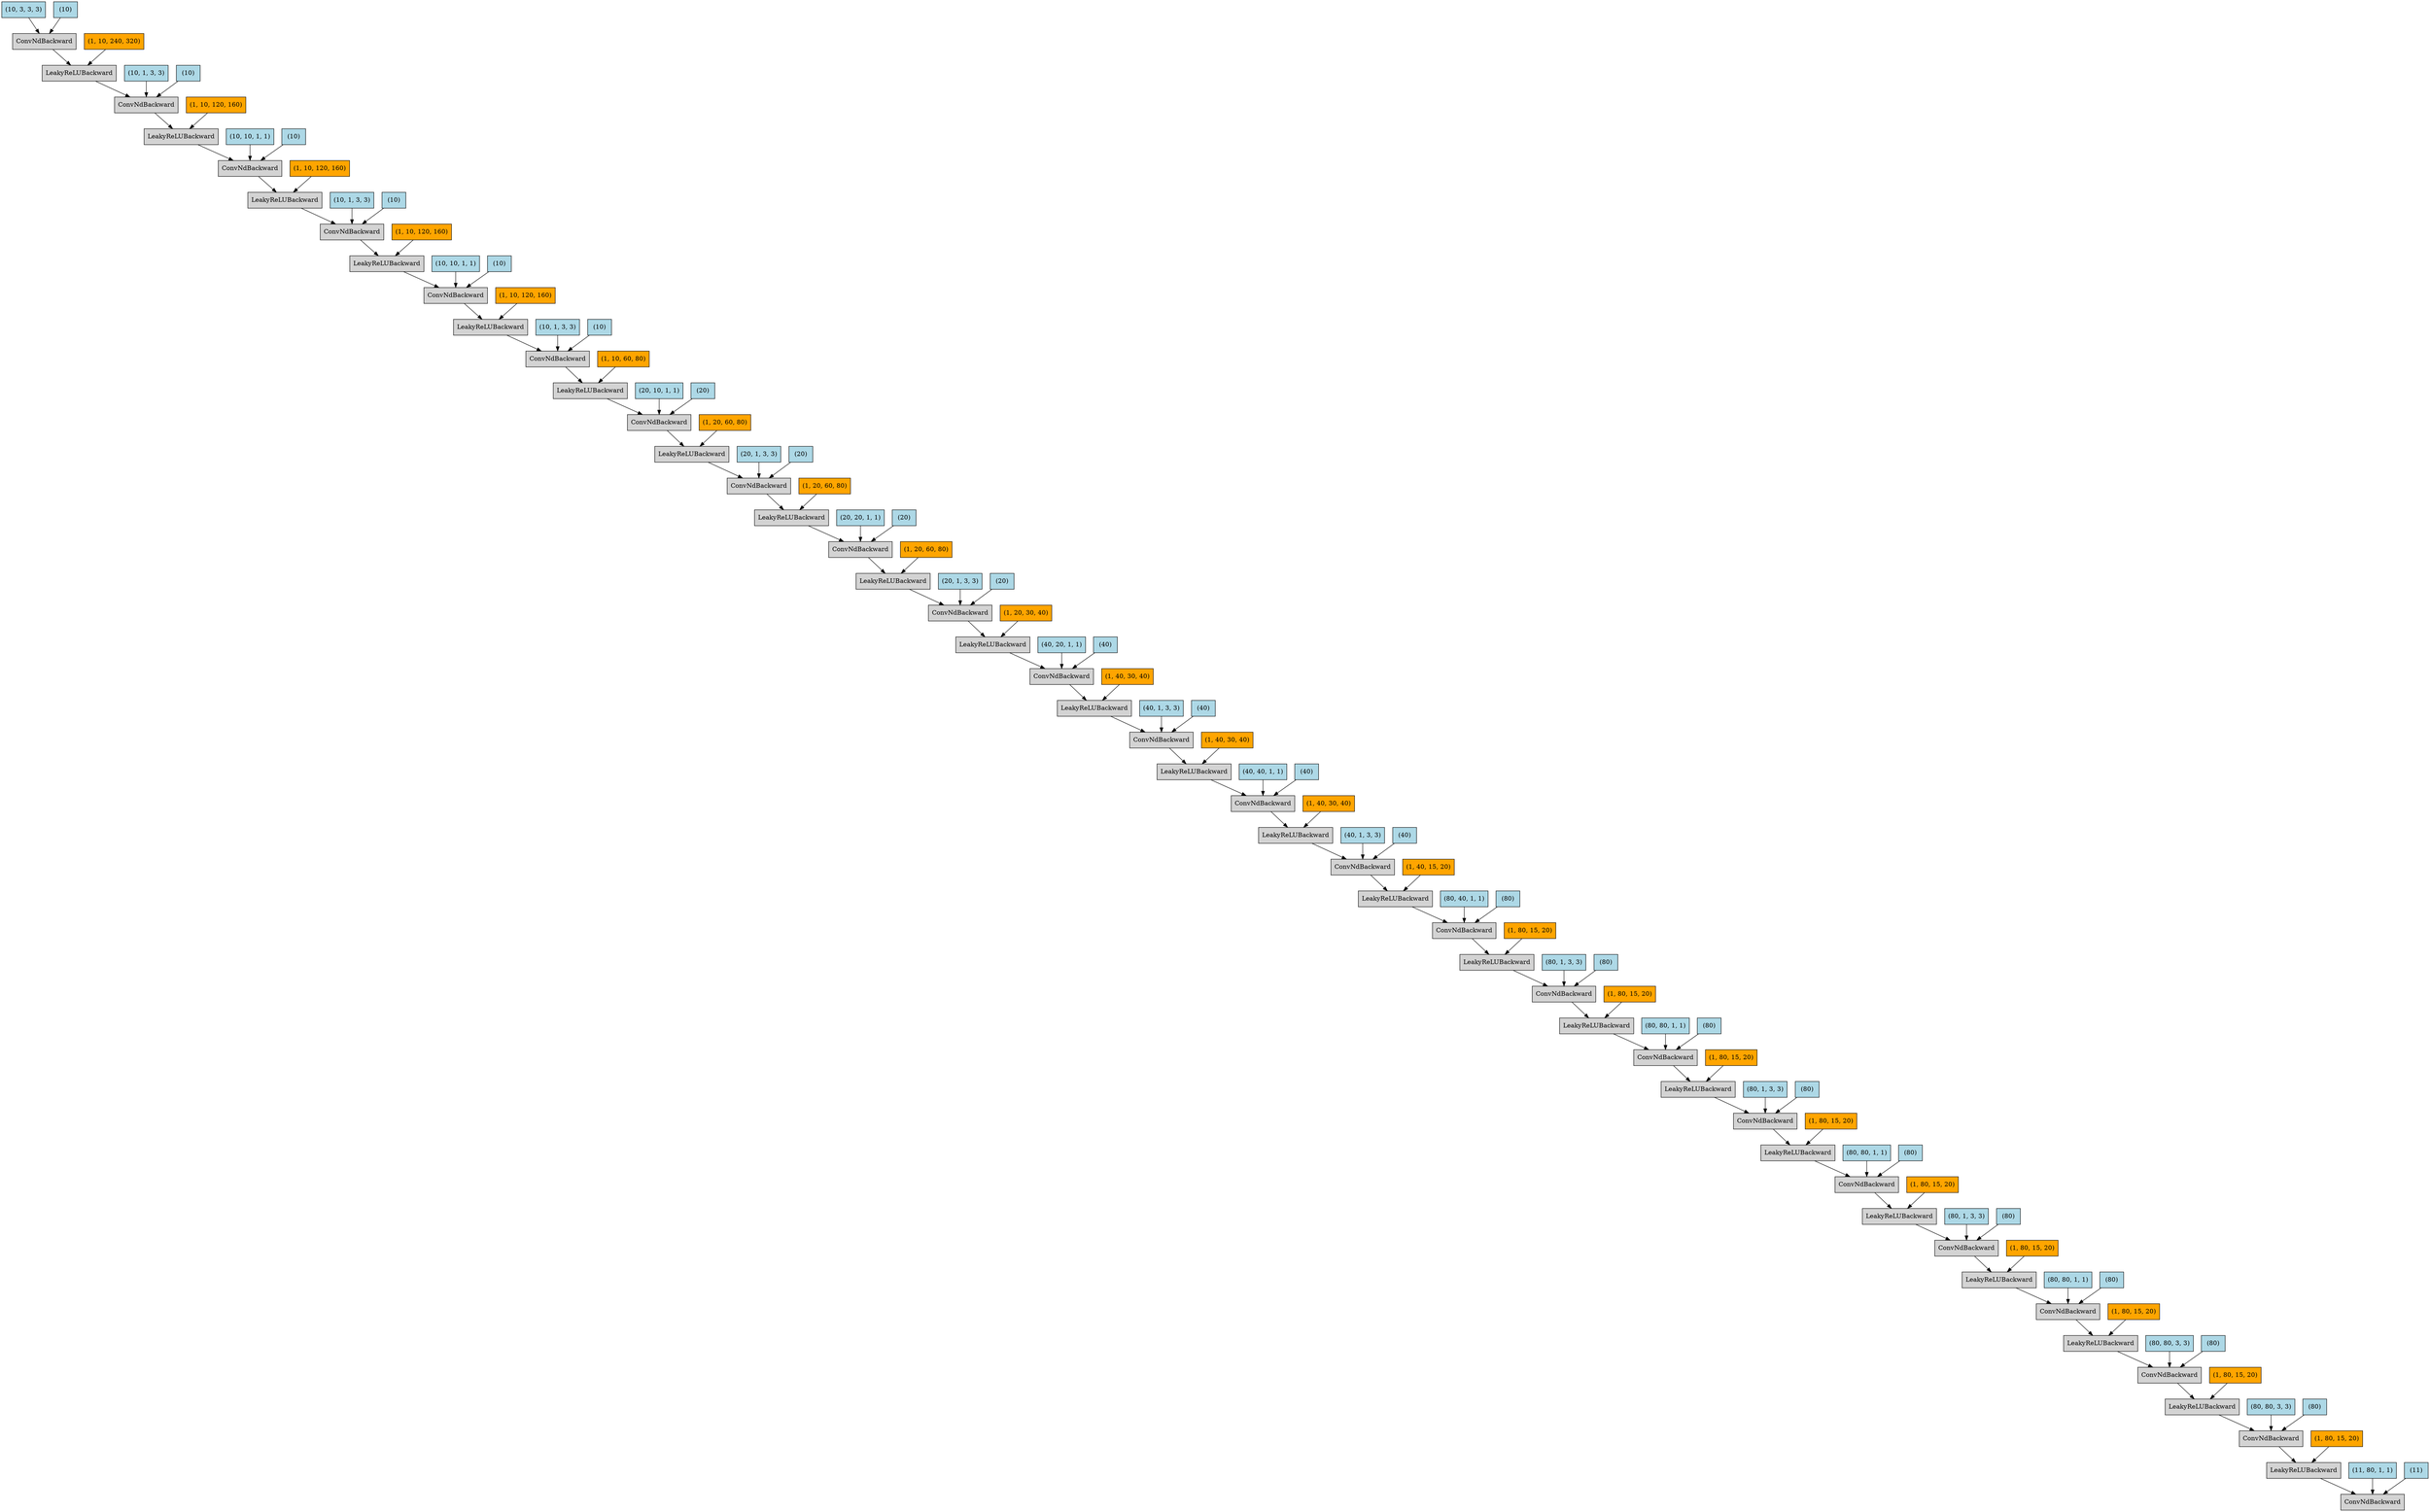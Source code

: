 // LRP
digraph {
	node [shape=box style=filled]
	140242741700240 [label=ConvNdBackward]
	140242741645936 -> 140242741700240
	140242741645936 [label=LeakyReLUBackward]
	140242741700560 -> 140242741645936
	140242741700560 [label=ConvNdBackward]
	140242741645664 -> 140242741700560
	140242741645664 [label=LeakyReLUBackward]
	140242741700880 -> 140242741645664
	140242741700880 [label=ConvNdBackward]
	140242741645392 -> 140242741700880
	140242741645392 [label=LeakyReLUBackward]
	140242741701264 -> 140242741645392
	140242741701264 [label=ConvNdBackward]
	140242741636640 -> 140242741701264
	140242741636640 [label=LeakyReLUBackward]
	140242741701648 -> 140242741636640
	140242741701648 [label=ConvNdBackward]
	140242741636368 -> 140242741701648
	140242741636368 [label=LeakyReLUBackward]
	140242741702032 -> 140242741636368
	140242741702032 [label=ConvNdBackward]
	140242741636096 -> 140242741702032
	140242741636096 [label=LeakyReLUBackward]
	140242741702416 -> 140242741636096
	140242741702416 [label=ConvNdBackward]
	140242741635824 -> 140242741702416
	140242741635824 [label=LeakyReLUBackward]
	140242741719248 -> 140242741635824
	140242741719248 [label=ConvNdBackward]
	140242741635552 -> 140242741719248
	140242741635552 [label=LeakyReLUBackward]
	140242741719632 -> 140242741635552
	140242741719632 [label=ConvNdBackward]
	140242741635280 -> 140242741719632
	140242741635280 [label=LeakyReLUBackward]
	140242741720016 -> 140242741635280
	140242741720016 [label=ConvNdBackward]
	140242741635008 -> 140242741720016
	140242741635008 [label=LeakyReLUBackward]
	140242741720400 -> 140242741635008
	140242741720400 [label=ConvNdBackward]
	140242741634736 -> 140242741720400
	140242741634736 [label=LeakyReLUBackward]
	140242741720784 -> 140242741634736
	140242741720784 [label=ConvNdBackward]
	140242741634464 -> 140242741720784
	140242741634464 [label=LeakyReLUBackward]
	140242741721168 -> 140242741634464
	140242741721168 [label=ConvNdBackward]
	140242741634192 -> 140242741721168
	140242741634192 [label=LeakyReLUBackward]
	140242741721552 -> 140242741634192
	140242741721552 [label=ConvNdBackward]
	140242741633920 -> 140242741721552
	140242741633920 [label=LeakyReLUBackward]
	140242741721936 -> 140242741633920
	140242741721936 [label=ConvNdBackward]
	140242741633648 -> 140242741721936
	140242741633648 [label=LeakyReLUBackward]
	140242741722320 -> 140242741633648
	140242741722320 [label=ConvNdBackward]
	140242741633376 -> 140242741722320
	140242741633376 [label=LeakyReLUBackward]
	140242741722704 -> 140242741633376
	140242741722704 [label=ConvNdBackward]
	140242741633104 -> 140242741722704
	140242741633104 [label=LeakyReLUBackward]
	140242741723088 -> 140242741633104
	140242741723088 [label=ConvNdBackward]
	140242762550816 -> 140242741723088
	140242762550816 [label=LeakyReLUBackward]
	140242741727632 -> 140242762550816
	140242741727632 [label=ConvNdBackward]
	140242762550544 -> 140242741727632
	140242762550544 [label=LeakyReLUBackward]
	140242741728016 -> 140242762550544
	140242741728016 [label=ConvNdBackward]
	140242762550272 -> 140242741728016
	140242762550272 [label=LeakyReLUBackward]
	140242741728400 -> 140242762550272
	140242741728400 [label=ConvNdBackward]
	140242762550000 -> 140242741728400
	140242762550000 [label=LeakyReLUBackward]
	140242741728784 -> 140242762550000
	140242741728784 [label=ConvNdBackward]
	140242762549728 -> 140242741728784
	140242762549728 [label=LeakyReLUBackward]
	140242741729168 -> 140242762549728
	140242741729168 [label=ConvNdBackward]
	140246385941776 -> 140242741729168
	140246385941776 [label=LeakyReLUBackward]
	140242741729552 -> 140246385941776
	140242741729552 [label=ConvNdBackward]
	140242741729744 -> 140242741729552
	140242741729744 [label="(10, 3, 3, 3)" fillcolor=lightblue]
	140242741729680 -> 140242741729552
	140242741729680 [label="(10)" fillcolor=lightblue]
	140242741735864 -> 140246385941776
	140242741735864 [label="(1, 10, 240, 320)" fillcolor=orange]
	140242741729360 -> 140242741729168
	140242741729360 [label="(10, 1, 3, 3)" fillcolor=lightblue]
	140242741729296 -> 140242741729168
	140242741729296 [label="(10)" fillcolor=lightblue]
	140242741736152 -> 140242762549728
	140242741736152 [label="(1, 10, 120, 160)" fillcolor=orange]
	140242741728976 -> 140242741728784
	140242741728976 [label="(10, 10, 1, 1)" fillcolor=lightblue]
	140242741728912 -> 140242741728784
	140242741728912 [label="(10)" fillcolor=lightblue]
	140242741736440 -> 140242762550000
	140242741736440 [label="(1, 10, 120, 160)" fillcolor=orange]
	140242741728592 -> 140242741728400
	140242741728592 [label="(10, 1, 3, 3)" fillcolor=lightblue]
	140242741728528 -> 140242741728400
	140242741728528 [label="(10)" fillcolor=lightblue]
	140242741736728 -> 140242762550272
	140242741736728 [label="(1, 10, 120, 160)" fillcolor=orange]
	140242741728208 -> 140242741728016
	140242741728208 [label="(10, 10, 1, 1)" fillcolor=lightblue]
	140242741728144 -> 140242741728016
	140242741728144 [label="(10)" fillcolor=lightblue]
	140242741737016 -> 140242762550544
	140242741737016 [label="(1, 10, 120, 160)" fillcolor=orange]
	140242741727824 -> 140242741727632
	140242741727824 [label="(10, 1, 3, 3)" fillcolor=lightblue]
	140242741727760 -> 140242741727632
	140242741727760 [label="(10)" fillcolor=lightblue]
	140242741737304 -> 140242762550816
	140242741737304 [label="(1, 10, 60, 80)" fillcolor=orange]
	140242741727440 -> 140242741723088
	140242741727440 [label="(20, 10, 1, 1)" fillcolor=lightblue]
	140242741727376 -> 140242741723088
	140242741727376 [label="(20)" fillcolor=lightblue]
	140242741737592 -> 140242741633104
	140242741737592 [label="(1, 20, 60, 80)" fillcolor=orange]
	140242741722896 -> 140242741722704
	140242741722896 [label="(20, 1, 3, 3)" fillcolor=lightblue]
	140242741722832 -> 140242741722704
	140242741722832 [label="(20)" fillcolor=lightblue]
	140242741737880 -> 140242741633376
	140242741737880 [label="(1, 20, 60, 80)" fillcolor=orange]
	140242741722512 -> 140242741722320
	140242741722512 [label="(20, 20, 1, 1)" fillcolor=lightblue]
	140242741722448 -> 140242741722320
	140242741722448 [label="(20)" fillcolor=lightblue]
	140242741738168 -> 140242741633648
	140242741738168 [label="(1, 20, 60, 80)" fillcolor=orange]
	140242741722128 -> 140242741721936
	140242741722128 [label="(20, 1, 3, 3)" fillcolor=lightblue]
	140242741722064 -> 140242741721936
	140242741722064 [label="(20)" fillcolor=lightblue]
	140242741738456 -> 140242741633920
	140242741738456 [label="(1, 20, 30, 40)" fillcolor=orange]
	140242741721744 -> 140242741721552
	140242741721744 [label="(40, 20, 1, 1)" fillcolor=lightblue]
	140242741721680 -> 140242741721552
	140242741721680 [label="(40)" fillcolor=lightblue]
	140242741738744 -> 140242741634192
	140242741738744 [label="(1, 40, 30, 40)" fillcolor=orange]
	140242741721360 -> 140242741721168
	140242741721360 [label="(40, 1, 3, 3)" fillcolor=lightblue]
	140242741721296 -> 140242741721168
	140242741721296 [label="(40)" fillcolor=lightblue]
	140242741739032 -> 140242741634464
	140242741739032 [label="(1, 40, 30, 40)" fillcolor=orange]
	140242741720976 -> 140242741720784
	140242741720976 [label="(40, 40, 1, 1)" fillcolor=lightblue]
	140242741720912 -> 140242741720784
	140242741720912 [label="(40)" fillcolor=lightblue]
	140242741739320 -> 140242741634736
	140242741739320 [label="(1, 40, 30, 40)" fillcolor=orange]
	140242741720592 -> 140242741720400
	140242741720592 [label="(40, 1, 3, 3)" fillcolor=lightblue]
	140242741720528 -> 140242741720400
	140242741720528 [label="(40)" fillcolor=lightblue]
	140242741747864 -> 140242741635008
	140242741747864 [label="(1, 40, 15, 20)" fillcolor=orange]
	140242741720208 -> 140242741720016
	140242741720208 [label="(80, 40, 1, 1)" fillcolor=lightblue]
	140242741720144 -> 140242741720016
	140242741720144 [label="(80)" fillcolor=lightblue]
	140242741748152 -> 140242741635280
	140242741748152 [label="(1, 80, 15, 20)" fillcolor=orange]
	140242741719824 -> 140242741719632
	140242741719824 [label="(80, 1, 3, 3)" fillcolor=lightblue]
	140242741719760 -> 140242741719632
	140242741719760 [label="(80)" fillcolor=lightblue]
	140242741748440 -> 140242741635552
	140242741748440 [label="(1, 80, 15, 20)" fillcolor=orange]
	140242741719440 -> 140242741719248
	140242741719440 [label="(80, 80, 1, 1)" fillcolor=lightblue]
	140242741719376 -> 140242741719248
	140242741719376 [label="(80)" fillcolor=lightblue]
	140242741748728 -> 140242741635824
	140242741748728 [label="(1, 80, 15, 20)" fillcolor=orange]
	140242741702608 -> 140242741702416
	140242741702608 [label="(80, 1, 3, 3)" fillcolor=lightblue]
	140242741702544 -> 140242741702416
	140242741702544 [label="(80)" fillcolor=lightblue]
	140242741749016 -> 140242741636096
	140242741749016 [label="(1, 80, 15, 20)" fillcolor=orange]
	140242741702224 -> 140242741702032
	140242741702224 [label="(80, 80, 1, 1)" fillcolor=lightblue]
	140242741702160 -> 140242741702032
	140242741702160 [label="(80)" fillcolor=lightblue]
	140242741749304 -> 140242741636368
	140242741749304 [label="(1, 80, 15, 20)" fillcolor=orange]
	140242741701840 -> 140242741701648
	140242741701840 [label="(80, 1, 3, 3)" fillcolor=lightblue]
	140242741701776 -> 140242741701648
	140242741701776 [label="(80)" fillcolor=lightblue]
	140242741749592 -> 140242741636640
	140242741749592 [label="(1, 80, 15, 20)" fillcolor=orange]
	140242741701456 -> 140242741701264
	140242741701456 [label="(80, 80, 1, 1)" fillcolor=lightblue]
	140242741701392 -> 140242741701264
	140242741701392 [label="(80)" fillcolor=lightblue]
	140242741749880 -> 140242741645392
	140242741749880 [label="(1, 80, 15, 20)" fillcolor=orange]
	140242741701072 -> 140242741700880
	140242741701072 [label="(80, 80, 3, 3)" fillcolor=lightblue]
	140242741701008 -> 140242741700880
	140242741701008 [label="(80)" fillcolor=lightblue]
	140242741750168 -> 140242741645664
	140242741750168 [label="(1, 80, 15, 20)" fillcolor=orange]
	140242741700688 -> 140242741700560
	140242741700688 [label="(80, 80, 3, 3)" fillcolor=lightblue]
	140242741700624 -> 140242741700560
	140242741700624 [label="(80)" fillcolor=lightblue]
	140242741750456 -> 140242741645936
	140242741750456 [label="(1, 80, 15, 20)" fillcolor=orange]
	140242741700368 -> 140242741700240
	140242741700368 [label="(11, 80, 1, 1)" fillcolor=lightblue]
	140242741700304 -> 140242741700240
	140242741700304 [label="(11)" fillcolor=lightblue]
}
